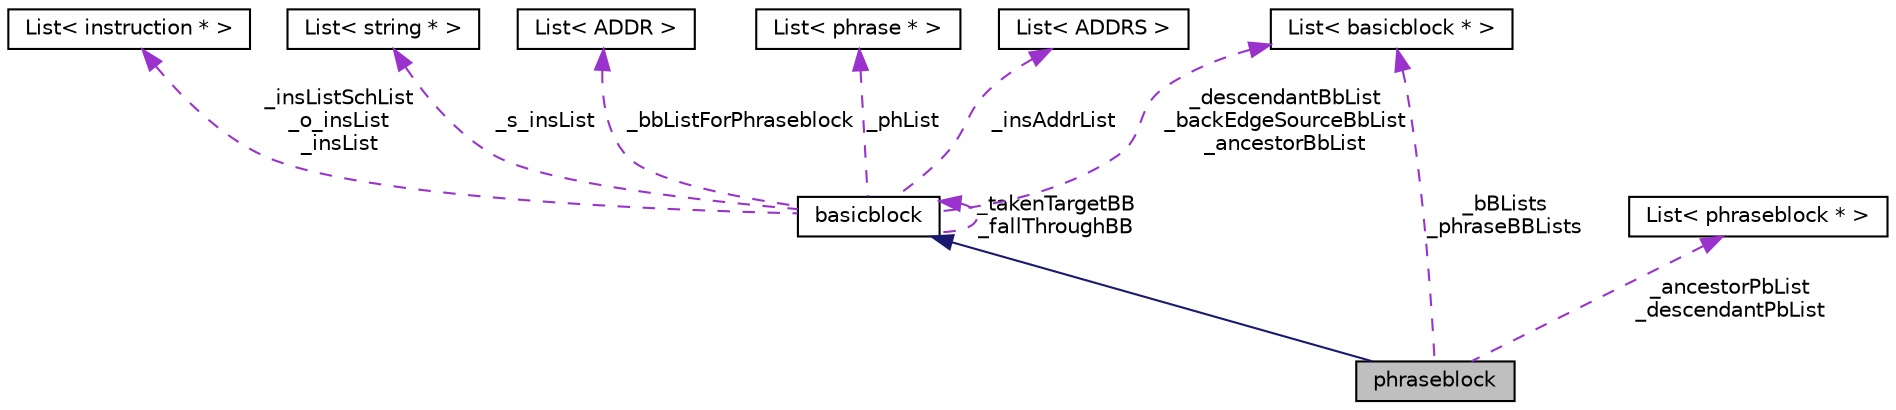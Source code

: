 digraph G
{
  edge [fontname="Helvetica",fontsize="10",labelfontname="Helvetica",labelfontsize="10"];
  node [fontname="Helvetica",fontsize="10",shape=record];
  Node1 [label="phraseblock",height=0.2,width=0.4,color="black", fillcolor="grey75", style="filled" fontcolor="black"];
  Node2 -> Node1 [dir=back,color="midnightblue",fontsize="10",style="solid",fontname="Helvetica"];
  Node2 [label="basicblock",height=0.2,width=0.4,color="black", fillcolor="white", style="filled",URL="$classbasicblock.html"];
  Node2 -> Node2 [dir=back,color="darkorchid3",fontsize="10",style="dashed",label="_takenTargetBB\n_fallThroughBB",fontname="Helvetica"];
  Node3 -> Node2 [dir=back,color="darkorchid3",fontsize="10",style="dashed",label="_insListSchList\n_o_insList\n_insList",fontname="Helvetica"];
  Node3 [label="List\< instruction * \>",height=0.2,width=0.4,color="black", fillcolor="white", style="filled",URL="$classList.html"];
  Node4 -> Node2 [dir=back,color="darkorchid3",fontsize="10",style="dashed",label="_s_insList",fontname="Helvetica"];
  Node4 [label="List\< string * \>",height=0.2,width=0.4,color="black", fillcolor="white", style="filled",URL="$classList.html"];
  Node5 -> Node2 [dir=back,color="darkorchid3",fontsize="10",style="dashed",label="_bbListForPhraseblock",fontname="Helvetica"];
  Node5 [label="List\< ADDR \>",height=0.2,width=0.4,color="black", fillcolor="white", style="filled",URL="$classList.html"];
  Node6 -> Node2 [dir=back,color="darkorchid3",fontsize="10",style="dashed",label="_phList",fontname="Helvetica"];
  Node6 [label="List\< phrase * \>",height=0.2,width=0.4,color="black", fillcolor="white", style="filled",URL="$classList.html"];
  Node7 -> Node2 [dir=back,color="darkorchid3",fontsize="10",style="dashed",label="_insAddrList",fontname="Helvetica"];
  Node7 [label="List\< ADDRS \>",height=0.2,width=0.4,color="black", fillcolor="white", style="filled",URL="$classList.html"];
  Node8 -> Node2 [dir=back,color="darkorchid3",fontsize="10",style="dashed",label="_descendantBbList\n_backEdgeSourceBbList\n_ancestorBbList",fontname="Helvetica"];
  Node8 [label="List\< basicblock * \>",height=0.2,width=0.4,color="black", fillcolor="white", style="filled",URL="$classList.html"];
  Node9 -> Node1 [dir=back,color="darkorchid3",fontsize="10",style="dashed",label="_ancestorPbList\n_descendantPbList",fontname="Helvetica"];
  Node9 [label="List\< phraseblock * \>",height=0.2,width=0.4,color="black", fillcolor="white", style="filled",URL="$classList.html"];
  Node8 -> Node1 [dir=back,color="darkorchid3",fontsize="10",style="dashed",label="_bBLists\n_phraseBBLists",fontname="Helvetica"];
}
